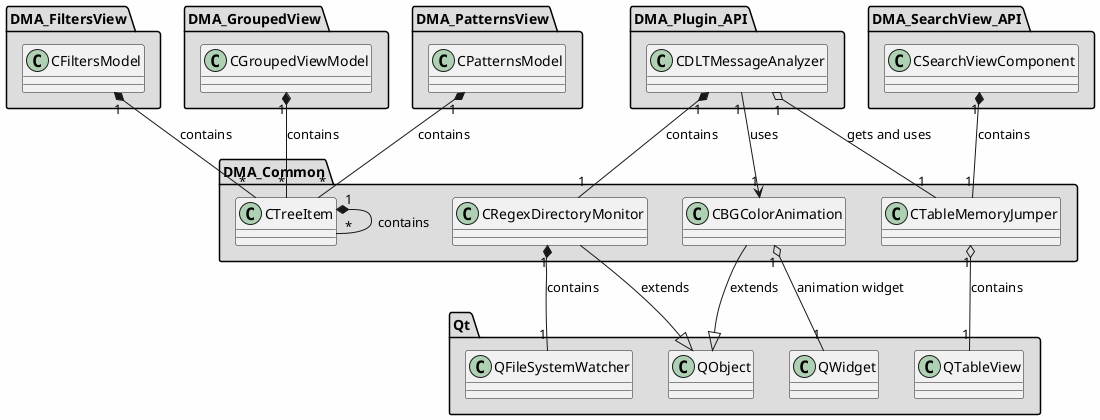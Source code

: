 
@startuml

skinparam backgroundColor #FEFEFE
skinparam wrapWidth 600
package "DMA_Common" #DDDDDD
{

class "CBGColorAnimation"
{
}

class "CRegexDirectoryMonitor"
{
}

class "CTableMemoryJumper"
{
}

class "CTreeItem"
{
}

}

package "DMA_FiltersView" #DDDDDD
{

class "CFiltersModel"
{
}

}

package "DMA_GroupedView" #DDDDDD
{

class "CGroupedViewModel"
{
}

}

package "DMA_PatternsView" #DDDDDD
{

class "CPatternsModel"
{
}

}

package "DMA_Plugin_API" #DDDDDD
{

class "CDLTMessageAnalyzer"
{
}

}

package "DMA_SearchView_API" #DDDDDD
{

class "CSearchViewComponent"
{
}

}

package "Qt" #DDDDDD
{

class "QFileSystemWatcher"
{
}

class "QObject"
{
}

class "QTableView"
{
}

class "QWidget"
{
}

}

'====================Inheritance section====================
QObject <|-- CBGColorAnimation : extends
QObject <|-- CRegexDirectoryMonitor : extends

'====================Dependencies section====================
CBGColorAnimation "1" o-- "1" QWidget : animation widget
CRegexDirectoryMonitor "1" *-- "1" QFileSystemWatcher : contains
CTableMemoryJumper "1" o-- "1" QTableView : contains
CTreeItem "1" *-- "*" CTreeItem : contains
CFiltersModel "1" *-- "*" CTreeItem : contains
CGroupedViewModel "1" *-- "*" CTreeItem : contains
CPatternsModel "1" *-- "*" CTreeItem : contains
CDLTMessageAnalyzer "1" --> "1" CBGColorAnimation : uses
CDLTMessageAnalyzer "1" *-- "1" CRegexDirectoryMonitor : contains
CDLTMessageAnalyzer "1" o-- "1" CTableMemoryJumper : gets and uses
CSearchViewComponent "1" *-- "1" CTableMemoryJumper : contains

@enduml